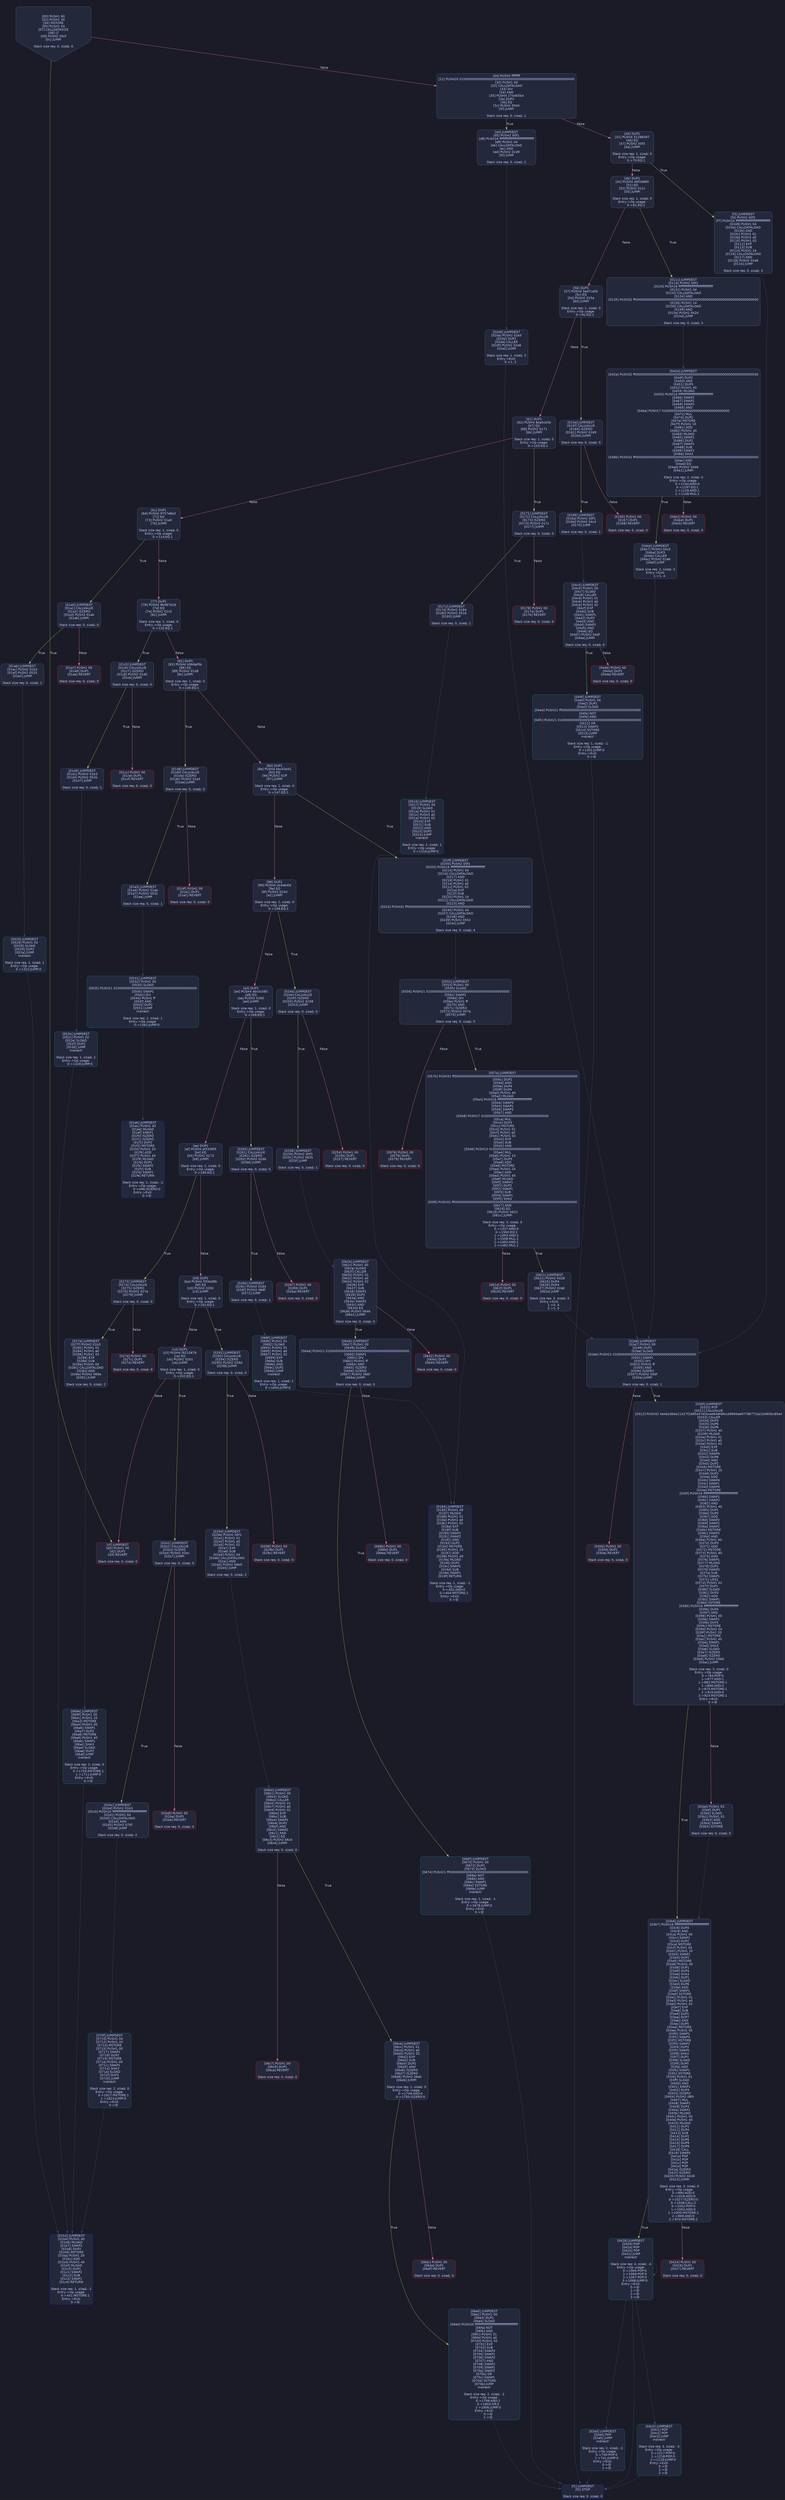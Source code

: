 digraph G {
    node [shape=box, style="filled, rounded", color="#565f89", fontcolor="#c0caf5", fontname="Helvetica", fillcolor="#24283b"];
    edge [color="#414868", fontcolor="#c0caf5", fontname="Helvetica"];
    bgcolor="#1a1b26";
    0 [ label = "[00] PUSH1 60
[02] PUSH1 40
[04] MSTORE
[05] PUSH1 04
[07] CALLDATASIZE
[08] LT
[09] PUSH2 00cf
[0c] JUMPI

Stack size req: 0, sizeΔ: 0
" shape = invhouse]
    1 [ label = "[0d] PUSH4 ffffffff
[12] PUSH29 0100000000000000000000000000000000000000000000000000000000
[30] PUSH1 00
[32] CALLDATALOAD
[33] DIV
[34] AND
[35] PUSH4 274465b4
[3a] DUP2
[3b] EQ
[3c] PUSH2 00d4
[3f] JUMPI

Stack size req: 0, sizeΔ: 1
"]
    2 [ label = "[40] DUP1
[41] PUSH4 31288397
[46] EQ
[47] PUSH2 00f3
[4a] JUMPI

Stack size req: 1, sizeΔ: 0
Entry->Op usage:
	0->70:EQ:1
"]
    3 [ label = "[4b] DUP1
[4c] PUSH4 46f2e880
[51] EQ
[52] PUSH2 011c
[55] JUMPI

Stack size req: 1, sizeΔ: 0
Entry->Op usage:
	0->81:EQ:1
"]
    4 [ label = "[56] DUP1
[57] PUSH4 5ed7ca5b
[5c] EQ
[5d] PUSH2 015e
[60] JUMPI

Stack size req: 1, sizeΔ: 0
Entry->Op usage:
	0->92:EQ:1
"]
    5 [ label = "[61] DUP1
[62] PUSH4 8da5cb5b
[67] EQ
[68] PUSH2 0171
[6b] JUMPI

Stack size req: 1, sizeΔ: 0
Entry->Op usage:
	0->103:EQ:1
"]
    6 [ label = "[6c] DUP1
[6d] PUSH4 9757e8a3
[72] EQ
[73] PUSH2 01a0
[76] JUMPI

Stack size req: 1, sizeΔ: 0
Entry->Op usage:
	0->114:EQ:1
"]
    7 [ label = "[77] DUP1
[78] PUSH4 9b087b2d
[7d] EQ
[7e] PUSH2 01c5
[81] JUMPI

Stack size req: 1, sizeΔ: 0
Entry->Op usage:
	0->125:EQ:1
"]
    8 [ label = "[82] DUP1
[83] PUSH4 b9b8af0b
[88] EQ
[89] PUSH2 01d8
[8c] JUMPI

Stack size req: 1, sizeΔ: 0
Entry->Op usage:
	0->136:EQ:1
"]
    9 [ label = "[8d] DUP1
[8e] PUSH4 bbc43d41
[93] EQ
[94] PUSH2 01ff
[97] JUMPI

Stack size req: 1, sizeΔ: 0
Entry->Op usage:
	0->147:EQ:1
"]
    10 [ label = "[98] DUP1
[99] PUSH4 cb3e64fd
[9e] EQ
[9f] PUSH2 024d
[a2] JUMPI

Stack size req: 1, sizeΔ: 0
Entry->Op usage:
	0->158:EQ:1
"]
    11 [ label = "[a3] DUP1
[a4] PUSH4 dbc0c085
[a9] EQ
[aa] PUSH2 0260
[ad] JUMPI

Stack size req: 1, sizeΔ: 0
Entry->Op usage:
	0->169:EQ:1
"]
    12 [ label = "[ae] DUP1
[af] PUSH4 ef3336f5
[b4] EQ
[b5] PUSH2 0273
[b8] JUMPI

Stack size req: 1, sizeΔ: 0
Entry->Op usage:
	0->180:EQ:1
"]
    13 [ label = "[b9] DUP1
[ba] PUSH4 f2fde38b
[bf] EQ
[c0] PUSH2 0292
[c3] JUMPI

Stack size req: 1, sizeΔ: 0
Entry->Op usage:
	0->191:EQ:1
"]
    14 [ label = "[c4] DUP1
[c5] PUSH4 f9215676
[ca] EQ
[cb] PUSH2 02b1
[ce] JUMPI

Stack size req: 1, sizeΔ: 0
Entry->Op usage:
	0->202:EQ:1
"]
    15 [ label = "[cf] JUMPDEST
[d0] PUSH1 00
[d2] DUP1
[d3] REVERT

Stack size req: 0, sizeΔ: 0
" color = "red"]
    16 [ label = "[d4] JUMPDEST
[d5] PUSH2 00f1
[d8] PUSH16 ffffffffffffffffffffffffffffffff
[e9] PUSH1 04
[eb] CALLDATALOAD
[ec] AND
[ed] PUSH2 02d9
[f0] JUMP

Stack size req: 0, sizeΔ: 2
"]
    17 [ label = "[f1] JUMPDEST
[f2] STOP

Stack size req: 0, sizeΔ: 0
" color = "darkblue"]
    18 [ label = "[f3] JUMPDEST
[f4] PUSH2 00f1
[f7] PUSH16 ffffffffffffffffffffffffffffffff
[0108] PUSH1 04
[010a] CALLDATALOAD
[010b] AND
[010c] PUSH1 01
[010e] PUSH1 a0
[0110] PUSH1 02
[0112] EXP
[0113] SUB
[0114] PUSH1 24
[0116] CALLDATALOAD
[0117] AND
[0118] PUSH2 02e6
[011b] JUMP

Stack size req: 0, sizeΔ: 3
"]
    19 [ label = "[011c] JUMPDEST
[011d] PUSH2 00f1
[0120] PUSH16 ffffffffffffffffffffffffffffffff
[0131] PUSH1 04
[0133] CALLDATALOAD
[0134] AND
[0135] PUSH32 ff00000000000000000000000000000000000000000000000000000000000000
[0156] PUSH1 24
[0158] CALLDATALOAD
[0159] AND
[015a] PUSH2 042d
[015d] JUMP

Stack size req: 0, sizeΔ: 3
"]
    20 [ label = "[015e] JUMPDEST
[015f] CALLVALUE
[0160] ISZERO
[0161] PUSH2 0169
[0164] JUMPI

Stack size req: 0, sizeΔ: 0
"]
    21 [ label = "[0165] PUSH1 00
[0167] DUP1
[0168] REVERT

Stack size req: 0, sizeΔ: 0
" color = "red"]
    22 [ label = "[0169] JUMPDEST
[016a] PUSH2 00f1
[016d] PUSH2 04c4
[0170] JUMP

Stack size req: 0, sizeΔ: 1
"]
    23 [ label = "[0171] JUMPDEST
[0172] CALLVALUE
[0173] ISZERO
[0174] PUSH2 017c
[0177] JUMPI

Stack size req: 0, sizeΔ: 0
"]
    24 [ label = "[0178] PUSH1 00
[017a] DUP1
[017b] REVERT

Stack size req: 0, sizeΔ: 0
" color = "red"]
    25 [ label = "[017c] JUMPDEST
[017d] PUSH2 0184
[0180] PUSH2 0516
[0183] JUMP

Stack size req: 0, sizeΔ: 1
"]
    26 [ label = "[0184] JUMPDEST
[0185] PUSH1 40
[0187] MLOAD
[0188] PUSH1 01
[018a] PUSH1 a0
[018c] PUSH1 02
[018e] EXP
[018f] SUB
[0190] SWAP1
[0191] SWAP2
[0192] AND
[0193] DUP2
[0194] MSTORE
[0195] PUSH1 20
[0197] ADD
[0198] PUSH1 40
[019a] MLOAD
[019b] DUP1
[019c] SWAP2
[019d] SUB
[019e] SWAP1
[019f] RETURN

Stack size req: 1, sizeΔ: -1
Entry->Op usage:
	0->402:AND:0
	0->404:MSTORE:1
Entry->Exit:
	0->😵
" color = "darkblue"]
    27 [ label = "[01a0] JUMPDEST
[01a1] CALLVALUE
[01a2] ISZERO
[01a3] PUSH2 01ab
[01a6] JUMPI

Stack size req: 0, sizeΔ: 0
"]
    28 [ label = "[01a7] PUSH1 00
[01a9] DUP1
[01aa] REVERT

Stack size req: 0, sizeΔ: 0
" color = "red"]
    29 [ label = "[01ab] JUMPDEST
[01ac] PUSH2 01b3
[01af] PUSH2 0525
[01b2] JUMP

Stack size req: 0, sizeΔ: 1
"]
    30 [ label = "[01b3] JUMPDEST
[01b4] PUSH1 40
[01b6] MLOAD
[01b7] SWAP1
[01b8] DUP2
[01b9] MSTORE
[01ba] PUSH1 20
[01bc] ADD
[01bd] PUSH1 40
[01bf] MLOAD
[01c0] DUP1
[01c1] SWAP2
[01c2] SUB
[01c3] SWAP1
[01c4] RETURN

Stack size req: 1, sizeΔ: -1
Entry->Op usage:
	0->441:MSTORE:1
Entry->Exit:
	0->😵
" color = "darkblue"]
    31 [ label = "[01c5] JUMPDEST
[01c6] CALLVALUE
[01c7] ISZERO
[01c8] PUSH2 01d0
[01cb] JUMPI

Stack size req: 0, sizeΔ: 0
"]
    32 [ label = "[01cc] PUSH1 00
[01ce] DUP1
[01cf] REVERT

Stack size req: 0, sizeΔ: 0
" color = "red"]
    33 [ label = "[01d0] JUMPDEST
[01d1] PUSH2 01b3
[01d4] PUSH2 052b
[01d7] JUMP

Stack size req: 0, sizeΔ: 1
"]
    34 [ label = "[01d8] JUMPDEST
[01d9] CALLVALUE
[01da] ISZERO
[01db] PUSH2 01e3
[01de] JUMPI

Stack size req: 0, sizeΔ: 0
"]
    35 [ label = "[01df] PUSH1 00
[01e1] DUP1
[01e2] REVERT

Stack size req: 0, sizeΔ: 0
" color = "red"]
    36 [ label = "[01e3] JUMPDEST
[01e4] PUSH2 01eb
[01e7] PUSH2 0531
[01ea] JUMP

Stack size req: 0, sizeΔ: 1
"]
    37 [ label = "[01eb] JUMPDEST
[01ec] PUSH1 40
[01ee] MLOAD
[01ef] SWAP1
[01f0] ISZERO
[01f1] ISZERO
[01f2] DUP2
[01f3] MSTORE
[01f4] PUSH1 20
[01f6] ADD
[01f7] PUSH1 40
[01f9] MLOAD
[01fa] DUP1
[01fb] SWAP2
[01fc] SUB
[01fd] SWAP1
[01fe] RETURN

Stack size req: 1, sizeΔ: -1
Entry->Op usage:
	0->496:ISZERO:0
Entry->Exit:
	0->😵
" color = "darkblue"]
    38 [ label = "[01ff] JUMPDEST
[0200] PUSH2 00f1
[0203] PUSH16 ffffffffffffffffffffffffffffffff
[0214] PUSH1 04
[0216] CALLDATALOAD
[0217] AND
[0218] PUSH1 01
[021a] PUSH1 a0
[021c] PUSH1 02
[021e] EXP
[021f] SUB
[0220] PUSH1 24
[0222] CALLDATALOAD
[0223] AND
[0224] PUSH32 ff00000000000000000000000000000000000000000000000000000000000000
[0245] PUSH1 44
[0247] CALLDATALOAD
[0248] AND
[0249] PUSH2 0552
[024c] JUMP

Stack size req: 0, sizeΔ: 4
"]
    39 [ label = "[024d] JUMPDEST
[024e] CALLVALUE
[024f] ISZERO
[0250] PUSH2 0258
[0253] JUMPI

Stack size req: 0, sizeΔ: 0
"]
    40 [ label = "[0254] PUSH1 00
[0256] DUP1
[0257] REVERT

Stack size req: 0, sizeΔ: 0
" color = "red"]
    41 [ label = "[0258] JUMPDEST
[0259] PUSH2 00f1
[025c] PUSH2 062b
[025f] JUMP

Stack size req: 0, sizeΔ: 1
"]
    42 [ label = "[0260] JUMPDEST
[0261] CALLVALUE
[0262] ISZERO
[0263] PUSH2 026b
[0266] JUMPI

Stack size req: 0, sizeΔ: 0
"]
    43 [ label = "[0267] PUSH1 00
[0269] DUP1
[026a] REVERT

Stack size req: 0, sizeΔ: 0
" color = "red"]
    44 [ label = "[026b] JUMPDEST
[026c] PUSH2 0184
[026f] PUSH2 068f
[0272] JUMP

Stack size req: 0, sizeΔ: 1
"]
    45 [ label = "[0273] JUMPDEST
[0274] CALLVALUE
[0275] ISZERO
[0276] PUSH2 027e
[0279] JUMPI

Stack size req: 0, sizeΔ: 0
"]
    46 [ label = "[027a] PUSH1 00
[027c] DUP1
[027d] REVERT

Stack size req: 0, sizeΔ: 0
" color = "red"]
    47 [ label = "[027e] JUMPDEST
[027f] PUSH2 01b3
[0282] PUSH1 01
[0284] PUSH1 a0
[0286] PUSH1 02
[0288] EXP
[0289] SUB
[028a] PUSH1 04
[028c] CALLDATALOAD
[028d] AND
[028e] PUSH2 069e
[0291] JUMP

Stack size req: 0, sizeΔ: 2
"]
    48 [ label = "[0292] JUMPDEST
[0293] CALLVALUE
[0294] ISZERO
[0295] PUSH2 029d
[0298] JUMPI

Stack size req: 0, sizeΔ: 0
"]
    49 [ label = "[0299] PUSH1 00
[029b] DUP1
[029c] REVERT

Stack size req: 0, sizeΔ: 0
" color = "red"]
    50 [ label = "[029d] JUMPDEST
[029e] PUSH2 00f1
[02a1] PUSH1 01
[02a3] PUSH1 a0
[02a5] PUSH1 02
[02a7] EXP
[02a8] SUB
[02a9] PUSH1 04
[02ab] CALLDATALOAD
[02ac] AND
[02ad] PUSH2 06b0
[02b0] JUMP

Stack size req: 0, sizeΔ: 2
"]
    51 [ label = "[02b1] JUMPDEST
[02b2] CALLVALUE
[02b3] ISZERO
[02b4] PUSH2 02bc
[02b7] JUMPI

Stack size req: 0, sizeΔ: 0
"]
    52 [ label = "[02b8] PUSH1 00
[02ba] DUP1
[02bb] REVERT

Stack size req: 0, sizeΔ: 0
" color = "red"]
    53 [ label = "[02bc] JUMPDEST
[02bd] PUSH2 01b3
[02c0] PUSH16 ffffffffffffffffffffffffffffffff
[02d1] PUSH1 04
[02d3] CALLDATALOAD
[02d4] AND
[02d5] PUSH2 070f
[02d8] JUMP

Stack size req: 0, sizeΔ: 2
"]
    54 [ label = "[02d9] JUMPDEST
[02da] PUSH2 02e3
[02dd] DUP2
[02de] CALLER
[02df] PUSH2 02e6
[02e2] JUMP

Stack size req: 1, sizeΔ: 3
Entry->Exit:
	0->1, 3
"]
    55 [ label = "[02e3] JUMPDEST
[02e4] POP
[02e5] JUMP
Indirect!

Stack size req: 2, sizeΔ: -2
Entry->Op usage:
	0->740:POP:0
	1->741:JUMP:0
Entry->Exit:
	0->😵
	1->😵
" color = "teal"]
    56 [ label = "[02e6] JUMPDEST
[02e7] PUSH1 00
[02e9] DUP1
[02ea] SLOAD
[02eb] PUSH21 010000000000000000000000000000000000000000
[0301] SWAP1
[0302] DIV
[0303] PUSH1 ff
[0305] AND
[0306] ISZERO
[0307] PUSH2 030f
[030a] JUMPI

Stack size req: 0, sizeΔ: 1
"]
    57 [ label = "[030b] PUSH1 00
[030d] DUP1
[030e] REVERT

Stack size req: 0, sizeΔ: 0
" color = "red"]
    58 [ label = "[030f] JUMPDEST
[0310] POP
[0311] CALLVALUE
[0312] PUSH32 4e4e2d6da11427f2d85d47e2bced64efa9ccd9694ae97786772a22d465bc80a4
[0333] CALLER
[0334] DUP3
[0335] DUP6
[0336] DUP6
[0337] PUSH1 40
[0339] MLOAD
[033a] PUSH1 01
[033c] PUSH1 a0
[033e] PUSH1 02
[0340] EXP
[0341] SUB
[0342] SWAP5
[0343] DUP6
[0344] AND
[0345] DUP2
[0346] MSTORE
[0347] PUSH1 20
[0349] DUP2
[034a] ADD
[034b] SWAP4
[034c] SWAP1
[034d] SWAP4
[034e] MSTORE
[034f] PUSH16 ffffffffffffffffffffffffffffffff
[0360] SWAP1
[0361] SWAP2
[0362] AND
[0363] PUSH1 40
[0365] DUP1
[0366] DUP5
[0367] ADD
[0368] SWAP2
[0369] SWAP1
[036a] SWAP2
[036b] MSTORE
[036c] SWAP3
[036d] AND
[036e] PUSH1 60
[0370] DUP3
[0371] ADD
[0372] MSTORE
[0373] PUSH1 80
[0375] ADD
[0376] SWAP1
[0377] MLOAD
[0378] DUP1
[0379] SWAP2
[037a] SUB
[037b] SWAP1
[037c] LOG1
[037d] PUSH1 02
[037f] DUP1
[0380] SLOAD
[0381] DUP3
[0382] ADD
[0383] SWAP1
[0384] SSTORE
[0385] PUSH16 ffffffffffffffffffffffffffffffff
[0396] DUP4
[0397] AND
[0398] PUSH1 00
[039a] SWAP1
[039b] DUP2
[039c] MSTORE
[039d] PUSH1 04
[039f] PUSH1 20
[03a1] MSTORE
[03a2] PUSH1 40
[03a4] SWAP1
[03a5] SHA3
[03a6] SLOAD
[03a7] ISZERO
[03a8] ISZERO
[03a9] PUSH2 03b6
[03ac] JUMPI

Stack size req: 3, sizeΔ: 0
Entry->Op usage:
	0->784:POP:0
	1->877:AND:1
	1->882:MSTORE:1
	2->866:AND:0
	2->875:MSTORE:1
	2->919:AND:0
	2->924:MSTORE:1
Entry->Exit:
	0->😵
"]
    59 [ label = "[03ad] PUSH1 03
[03af] DUP1
[03b0] SLOAD
[03b1] PUSH1 01
[03b3] ADD
[03b4] SWAP1
[03b5] SSTORE

Stack size req: 0, sizeΔ: 0
"]
    60 [ label = "[03b6] JUMPDEST
[03b7] PUSH16 ffffffffffffffffffffffffffffffff
[03c8] DUP4
[03c9] AND
[03ca] PUSH1 00
[03cc] SWAP1
[03cd] DUP2
[03ce] MSTORE
[03cf] PUSH1 04
[03d1] PUSH1 20
[03d3] SWAP1
[03d4] DUP2
[03d5] MSTORE
[03d6] PUSH1 40
[03d8] DUP1
[03d9] DUP4
[03da] SHA3
[03db] DUP1
[03dc] SLOAD
[03dd] DUP6
[03de] ADD
[03df] SWAP1
[03e0] SSTORE
[03e1] PUSH1 01
[03e3] PUSH1 a0
[03e5] PUSH1 02
[03e7] EXP
[03e8] SUB
[03e9] DUP1
[03ea] DUP7
[03eb] AND
[03ec] DUP5
[03ed] MSTORE
[03ee] PUSH1 05
[03f0] SWAP1
[03f1] SWAP3
[03f2] MSTORE
[03f3] SWAP2
[03f4] DUP3
[03f5] SWAP1
[03f6] SHA3
[03f7] DUP1
[03f8] SLOAD
[03f9] DUP5
[03fa] ADD
[03fb] SWAP1
[03fc] SSTORE
[03fd] PUSH1 01
[03ff] SLOAD
[0400] AND
[0401] SWAP1
[0402] DUP3
[0403] ISZERO
[0404] PUSH2 08fc
[0407] MUL
[0408] SWAP1
[0409] DUP4
[040a] SWAP1
[040b] MLOAD
[040c] PUSH1 00
[040e] PUSH1 40
[0410] MLOAD
[0411] DUP1
[0412] DUP4
[0413] SUB
[0414] DUP2
[0415] DUP6
[0416] DUP9
[0417] DUP9
[0418] CALL
[0419] SWAP4
[041a] POP
[041b] POP
[041c] POP
[041d] POP
[041e] ISZERO
[041f] ISZERO
[0420] PUSH2 0428
[0423] JUMPI

Stack size req: 3, sizeΔ: 0
Entry->Op usage:
	0->990:ADD:0
	0->1018:ADD:0
	0->1027:ISZERO:0
	0->1048:CALL:2
	0->1052:POP:0
	1->1003:AND:0
	1->1005:MSTORE:1
	2->969:AND:0
	2->974:MSTORE:1
"]
    61 [ label = "[0424] PUSH1 00
[0426] DUP1
[0427] REVERT

Stack size req: 0, sizeΔ: 0
" color = "red"]
    62 [ label = "[0428] JUMPDEST
[0429] POP
[042a] POP
[042b] POP
[042c] JUMP
Indirect!

Stack size req: 4, sizeΔ: -4
Entry->Op usage:
	0->1065:POP:0
	1->1066:POP:0
	2->1067:POP:0
	3->1068:JUMP:0
Entry->Exit:
	0->😵
	1->😵
	2->😵
	3->😵
" color = "teal"]
    63 [ label = "[042d] JUMPDEST
[042e] PUSH32 ff00000000000000000000000000000000000000000000000000000000000000
[044f] DUP2
[0450] AND
[0451] DUP3
[0452] PUSH1 40
[0454] MLOAD
[0455] PUSH16 ffffffffffffffffffffffffffffffff
[0466] SWAP2
[0467] SWAP1
[0468] SWAP2
[0469] AND
[046a] PUSH17 0100000000000000000000000000000000
[047c] MUL
[047d] DUP2
[047e] MSTORE
[047f] PUSH1 10
[0481] ADD
[0482] PUSH1 40
[0484] MLOAD
[0485] SWAP1
[0486] DUP2
[0487] SWAP1
[0488] SUB
[0489] SWAP1
[048a] SHA3
[048b] PUSH32 ff00000000000000000000000000000000000000000000000000000000000000
[04ac] AND
[04ad] EQ
[04ae] PUSH2 04b6
[04b1] JUMPI

Stack size req: 2, sizeΔ: 0
Entry->Op usage:
	0->1104:AND:0
	0->1197:EQ:1
	1->1129:AND:1
	1->1148:MUL:1
"]
    64 [ label = "[04b2] PUSH1 00
[04b4] DUP1
[04b5] REVERT

Stack size req: 0, sizeΔ: 0
" color = "red"]
    65 [ label = "[04b6] JUMPDEST
[04b7] PUSH2 04c0
[04ba] DUP3
[04bb] CALLER
[04bc] PUSH2 02e6
[04bf] JUMP

Stack size req: 2, sizeΔ: 3
Entry->Exit:
	1->1, 4
"]
    66 [ label = "[04c0] JUMPDEST
[04c1] POP
[04c2] POP
[04c3] JUMP
Indirect!

Stack size req: 3, sizeΔ: -3
Entry->Op usage:
	0->1217:POP:0
	1->1218:POP:0
	2->1219:JUMP:0
Entry->Exit:
	0->😵
	1->😵
	2->😵
" color = "teal"]
    67 [ label = "[04c4] JUMPDEST
[04c5] PUSH1 00
[04c7] SLOAD
[04c8] CALLER
[04c9] PUSH1 01
[04cb] PUSH1 a0
[04cd] PUSH1 02
[04cf] EXP
[04d0] SUB
[04d1] SWAP1
[04d2] DUP2
[04d3] AND
[04d4] SWAP2
[04d5] AND
[04d6] EQ
[04d7] PUSH2 04df
[04da] JUMPI

Stack size req: 0, sizeΔ: 0
"]
    68 [ label = "[04db] PUSH1 00
[04dd] DUP1
[04de] REVERT

Stack size req: 0, sizeΔ: 0
" color = "red"]
    69 [ label = "[04df] JUMPDEST
[04e0] PUSH1 00
[04e2] DUP1
[04e3] SLOAD
[04e4] PUSH21 ff0000000000000000000000000000000000000000
[04fa] NOT
[04fb] AND
[04fc] PUSH21 010000000000000000000000000000000000000000
[0512] OR
[0513] SWAP1
[0514] SSTORE
[0515] JUMP
Indirect!

Stack size req: 1, sizeΔ: -1
Entry->Op usage:
	0->1301:JUMP:0
Entry->Exit:
	0->😵
" color = "teal"]
    70 [ label = "[0516] JUMPDEST
[0517] PUSH1 00
[0519] SLOAD
[051a] PUSH1 01
[051c] PUSH1 a0
[051e] PUSH1 02
[0520] EXP
[0521] SUB
[0522] AND
[0523] DUP2
[0524] JUMP
Indirect!

Stack size req: 1, sizeΔ: 1
Entry->Op usage:
	0->1316:JUMP:0
" color = "teal"]
    71 [ label = "[0525] JUMPDEST
[0526] PUSH1 03
[0528] SLOAD
[0529] DUP2
[052a] JUMP
Indirect!

Stack size req: 1, sizeΔ: 1
Entry->Op usage:
	0->1322:JUMP:0
" color = "teal"]
    72 [ label = "[052b] JUMPDEST
[052c] PUSH1 02
[052e] SLOAD
[052f] DUP2
[0530] JUMP
Indirect!

Stack size req: 1, sizeΔ: 1
Entry->Op usage:
	0->1328:JUMP:0
" color = "teal"]
    73 [ label = "[0531] JUMPDEST
[0532] PUSH1 00
[0534] SLOAD
[0535] PUSH21 010000000000000000000000000000000000000000
[054b] SWAP1
[054c] DIV
[054d] PUSH1 ff
[054f] AND
[0550] DUP2
[0551] JUMP
Indirect!

Stack size req: 1, sizeΔ: 1
Entry->Op usage:
	0->1361:JUMP:0
" color = "teal"]
    74 [ label = "[0552] JUMPDEST
[0553] PUSH1 00
[0555] SLOAD
[0556] PUSH21 010000000000000000000000000000000000000000
[056c] SWAP1
[056d] DIV
[056e] PUSH1 ff
[0570] AND
[0571] ISZERO
[0572] PUSH2 057a
[0575] JUMPI

Stack size req: 0, sizeΔ: 0
"]
    75 [ label = "[0576] PUSH1 00
[0578] DUP1
[0579] REVERT

Stack size req: 0, sizeΔ: 0
" color = "red"]
    76 [ label = "[057a] JUMPDEST
[057b] PUSH32 ff00000000000000000000000000000000000000000000000000000000000000
[059c] DUP2
[059d] AND
[059e] DUP4
[059f] DUP4
[05a0] PUSH1 40
[05a2] MLOAD
[05a3] PUSH16 ffffffffffffffffffffffffffffffff
[05b4] SWAP3
[05b5] SWAP1
[05b6] SWAP3
[05b7] AND
[05b8] PUSH17 0100000000000000000000000000000000
[05ca] MUL
[05cb] DUP3
[05cc] MSTORE
[05cd] PUSH1 01
[05cf] PUSH1 a0
[05d1] PUSH1 02
[05d3] EXP
[05d4] SUB
[05d5] AND
[05d6] PUSH13 01000000000000000000000000
[05e4] MUL
[05e5] PUSH1 10
[05e7] DUP3
[05e8] ADD
[05e9] MSTORE
[05ea] PUSH1 24
[05ec] ADD
[05ed] PUSH1 40
[05ef] MLOAD
[05f0] SWAP1
[05f1] DUP2
[05f2] SWAP1
[05f3] SUB
[05f4] SWAP1
[05f5] SHA3
[05f6] PUSH32 ff00000000000000000000000000000000000000000000000000000000000000
[0617] AND
[0618] EQ
[0619] PUSH2 0621
[061c] JUMPI

Stack size req: 3, sizeΔ: 0
Entry->Op usage:
	0->1437:AND:0
	0->1560:EQ:1
	1->1493:AND:1
	1->1508:MUL:1
	2->1463:AND:1
	2->1482:MUL:1
"]
    77 [ label = "[061d] PUSH1 00
[061f] DUP1
[0620] REVERT

Stack size req: 0, sizeΔ: 0
" color = "red"]
    78 [ label = "[0621] JUMPDEST
[0622] PUSH2 0428
[0625] DUP4
[0626] DUP4
[0627] PUSH2 02e6
[062a] JUMP

Stack size req: 3, sizeΔ: 3
Entry->Exit:
	1->0, 4
	2->1, 5
"]
    79 [ label = "[062b] JUMPDEST
[062c] PUSH1 00
[062e] SLOAD
[062f] CALLER
[0630] PUSH1 01
[0632] PUSH1 a0
[0634] PUSH1 02
[0636] EXP
[0637] SUB
[0638] SWAP1
[0639] DUP2
[063a] AND
[063b] SWAP2
[063c] AND
[063d] EQ
[063e] PUSH2 0646
[0641] JUMPI

Stack size req: 0, sizeΔ: 0
"]
    80 [ label = "[0642] PUSH1 00
[0644] DUP1
[0645] REVERT

Stack size req: 0, sizeΔ: 0
" color = "red"]
    81 [ label = "[0646] JUMPDEST
[0647] PUSH1 00
[0649] SLOAD
[064a] PUSH21 010000000000000000000000000000000000000000
[0660] SWAP1
[0661] DIV
[0662] PUSH1 ff
[0664] AND
[0665] ISZERO
[0666] ISZERO
[0667] PUSH2 066f
[066a] JUMPI

Stack size req: 0, sizeΔ: 0
"]
    82 [ label = "[066b] PUSH1 00
[066d] DUP1
[066e] REVERT

Stack size req: 0, sizeΔ: 0
" color = "red"]
    83 [ label = "[066f] JUMPDEST
[0670] PUSH1 00
[0672] DUP1
[0673] SLOAD
[0674] PUSH21 ff0000000000000000000000000000000000000000
[068a] NOT
[068b] AND
[068c] SWAP1
[068d] SSTORE
[068e] JUMP
Indirect!

Stack size req: 1, sizeΔ: -1
Entry->Op usage:
	0->1678:JUMP:0
Entry->Exit:
	0->😵
" color = "teal"]
    84 [ label = "[068f] JUMPDEST
[0690] PUSH1 01
[0692] SLOAD
[0693] PUSH1 01
[0695] PUSH1 a0
[0697] PUSH1 02
[0699] EXP
[069a] SUB
[069b] AND
[069c] DUP2
[069d] JUMP
Indirect!

Stack size req: 1, sizeΔ: 1
Entry->Op usage:
	0->1693:JUMP:0
" color = "teal"]
    85 [ label = "[069e] JUMPDEST
[069f] PUSH1 05
[06a1] PUSH1 20
[06a3] MSTORE
[06a4] PUSH1 00
[06a6] SWAP1
[06a7] DUP2
[06a8] MSTORE
[06a9] PUSH1 40
[06ab] SWAP1
[06ac] SHA3
[06ad] SLOAD
[06ae] DUP2
[06af] JUMP
Indirect!

Stack size req: 2, sizeΔ: 0
Entry->Op usage:
	0->1704:MSTORE:1
	1->1711:JUMP:0
Entry->Exit:
	0->😵
" color = "teal"]
    86 [ label = "[06b0] JUMPDEST
[06b1] PUSH1 00
[06b3] SLOAD
[06b4] CALLER
[06b5] PUSH1 01
[06b7] PUSH1 a0
[06b9] PUSH1 02
[06bb] EXP
[06bc] SUB
[06bd] SWAP1
[06be] DUP2
[06bf] AND
[06c0] SWAP2
[06c1] AND
[06c2] EQ
[06c3] PUSH2 06cb
[06c6] JUMPI

Stack size req: 0, sizeΔ: 0
"]
    87 [ label = "[06c7] PUSH1 00
[06c9] DUP1
[06ca] REVERT

Stack size req: 0, sizeΔ: 0
" color = "red"]
    88 [ label = "[06cb] JUMPDEST
[06cc] PUSH1 01
[06ce] PUSH1 a0
[06d0] PUSH1 02
[06d2] EXP
[06d3] SUB
[06d4] DUP2
[06d5] AND
[06d6] ISZERO
[06d7] ISZERO
[06d8] PUSH2 06e0
[06db] JUMPI

Stack size req: 1, sizeΔ: 0
Entry->Op usage:
	0->1749:AND:0
	0->1750:ISZERO:0
"]
    89 [ label = "[06dc] PUSH1 00
[06de] DUP1
[06df] REVERT

Stack size req: 0, sizeΔ: 0
" color = "red"]
    90 [ label = "[06e0] JUMPDEST
[06e1] PUSH1 00
[06e3] DUP1
[06e4] SLOAD
[06e5] PUSH20 ffffffffffffffffffffffffffffffffffffffff
[06fa] NOT
[06fb] AND
[06fc] PUSH1 01
[06fe] PUSH1 a0
[0700] PUSH1 02
[0702] EXP
[0703] SUB
[0704] SWAP3
[0705] SWAP1
[0706] SWAP3
[0707] AND
[0708] SWAP2
[0709] SWAP1
[070a] SWAP2
[070b] OR
[070c] SWAP1
[070d] SSTORE
[070e] JUMP
Indirect!

Stack size req: 2, sizeΔ: -2
Entry->Op usage:
	0->1799:AND:1
	0->1803:OR:0
	1->1806:JUMP:0
Entry->Exit:
	0->😵
	1->😵
" color = "teal"]
    91 [ label = "[070f] JUMPDEST
[0710] PUSH1 04
[0712] PUSH1 20
[0714] MSTORE
[0715] PUSH1 00
[0717] SWAP1
[0718] DUP2
[0719] MSTORE
[071a] PUSH1 40
[071c] SWAP1
[071d] SHA3
[071e] SLOAD
[071f] DUP2
[0720] JUMP
Indirect!

Stack size req: 2, sizeΔ: 0
Entry->Op usage:
	0->1817:MSTORE:1
	1->1824:JUMP:0
Entry->Exit:
	0->😵
" color = "teal"]
    0 -> 1 [ label = "False" color = "#f7768e"]
    0 -> 15 [ label = "True" color = "#9ece6a"]
    1 -> 2 [ label = "False" color = "#f7768e"]
    1 -> 16 [ label = "True" color = "#9ece6a"]
    2 -> 3 [ label = "False" color = "#f7768e"]
    2 -> 18 [ label = "True" color = "#9ece6a"]
    3 -> 4 [ label = "False" color = "#f7768e"]
    3 -> 19 [ label = "True" color = "#9ece6a"]
    4 -> 5 [ label = "False" color = "#f7768e"]
    4 -> 20 [ label = "True" color = "#9ece6a"]
    5 -> 6 [ label = "False" color = "#f7768e"]
    5 -> 23 [ label = "True" color = "#9ece6a"]
    6 -> 7 [ label = "False" color = "#f7768e"]
    6 -> 27 [ label = "True" color = "#9ece6a"]
    7 -> 8 [ label = "False" color = "#f7768e"]
    7 -> 31 [ label = "True" color = "#9ece6a"]
    8 -> 9 [ label = "False" color = "#f7768e"]
    8 -> 34 [ label = "True" color = "#9ece6a"]
    9 -> 10 [ label = "False" color = "#f7768e"]
    9 -> 38 [ label = "True" color = "#9ece6a"]
    10 -> 11 [ label = "False" color = "#f7768e"]
    10 -> 39 [ label = "True" color = "#9ece6a"]
    11 -> 12 [ label = "False" color = "#f7768e"]
    11 -> 42 [ label = "True" color = "#9ece6a"]
    12 -> 13 [ label = "False" color = "#f7768e"]
    12 -> 45 [ label = "True" color = "#9ece6a"]
    13 -> 14 [ label = "False" color = "#f7768e"]
    13 -> 48 [ label = "True" color = "#9ece6a"]
    14 -> 15 [ label = "False" color = "#f7768e"]
    14 -> 51 [ label = "True" color = "#9ece6a"]
    16 -> 54 [ ]
    18 -> 56 [ ]
    19 -> 63 [ ]
    20 -> 21 [ label = "False" color = "#f7768e"]
    20 -> 22 [ label = "True" color = "#9ece6a"]
    22 -> 67 [ ]
    23 -> 24 [ label = "False" color = "#f7768e"]
    23 -> 25 [ label = "True" color = "#9ece6a"]
    25 -> 70 [ ]
    27 -> 28 [ label = "False" color = "#f7768e"]
    27 -> 29 [ label = "True" color = "#9ece6a"]
    29 -> 71 [ ]
    31 -> 32 [ label = "False" color = "#f7768e"]
    31 -> 33 [ label = "True" color = "#9ece6a"]
    33 -> 72 [ ]
    34 -> 35 [ label = "False" color = "#f7768e"]
    34 -> 36 [ label = "True" color = "#9ece6a"]
    36 -> 73 [ ]
    38 -> 74 [ ]
    39 -> 40 [ label = "False" color = "#f7768e"]
    39 -> 41 [ label = "True" color = "#9ece6a"]
    41 -> 79 [ ]
    42 -> 43 [ label = "False" color = "#f7768e"]
    42 -> 44 [ label = "True" color = "#9ece6a"]
    44 -> 84 [ ]
    45 -> 46 [ label = "False" color = "#f7768e"]
    45 -> 47 [ label = "True" color = "#9ece6a"]
    47 -> 85 [ ]
    48 -> 49 [ label = "False" color = "#f7768e"]
    48 -> 50 [ label = "True" color = "#9ece6a"]
    50 -> 86 [ ]
    51 -> 52 [ label = "False" color = "#f7768e"]
    51 -> 53 [ label = "True" color = "#9ece6a"]
    53 -> 91 [ ]
    54 -> 56 [ ]
    56 -> 57 [ label = "False" color = "#f7768e"]
    56 -> 58 [ label = "True" color = "#9ece6a"]
    58 -> 59 [ label = "False" color = "#f7768e"]
    58 -> 60 [ label = "True" color = "#9ece6a"]
    59 -> 60 [ ]
    60 -> 61 [ label = "False" color = "#f7768e"]
    60 -> 62 [ label = "True" color = "#9ece6a"]
    63 -> 64 [ label = "False" color = "#f7768e"]
    63 -> 65 [ label = "True" color = "#9ece6a"]
    65 -> 56 [ ]
    67 -> 68 [ label = "False" color = "#f7768e"]
    67 -> 69 [ label = "True" color = "#9ece6a"]
    74 -> 75 [ label = "False" color = "#f7768e"]
    74 -> 76 [ label = "True" color = "#9ece6a"]
    76 -> 77 [ label = "False" color = "#f7768e"]
    76 -> 78 [ label = "True" color = "#9ece6a"]
    78 -> 56 [ ]
    79 -> 80 [ label = "False" color = "#f7768e"]
    79 -> 81 [ label = "True" color = "#9ece6a"]
    81 -> 82 [ label = "False" color = "#f7768e"]
    81 -> 83 [ label = "True" color = "#9ece6a"]
    86 -> 87 [ label = "False" color = "#f7768e"]
    86 -> 88 [ label = "True" color = "#9ece6a"]
    88 -> 89 [ label = "False" color = "#f7768e"]
    88 -> 90 [ label = "True" color = "#9ece6a"]
    62 -> 55 [ ]
    55 -> 17 [ ]
    62 -> 17 [ ]
    62 -> 66 [ ]
    66 -> 17 [ ]
    69 -> 17 [ ]
    70 -> 26 [ ]
    71 -> 30 [ ]
    72 -> 30 [ ]
    73 -> 37 [ ]
    62 -> 62 [ ]
    83 -> 17 [ ]
    84 -> 26 [ ]
    85 -> 30 [ ]
    90 -> 17 [ ]
    91 -> 30 [ ]

}
